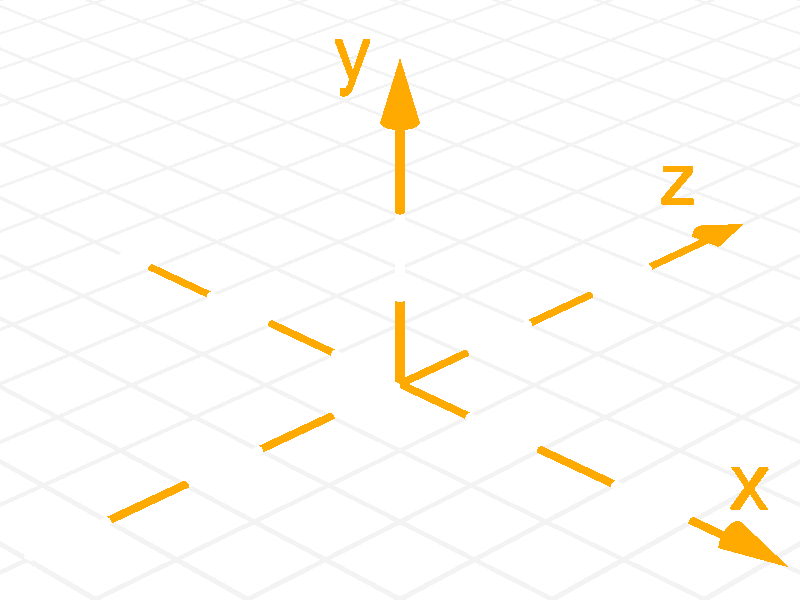 // POV-Ray 3.7 Scene File " ... .pov"
// author:  ...
// date:    ...
//------------------------------------------------------------------------
#version 3.7;
global_settings{ assumed_gamma 1.0 }
#default{ finish{ ambient 0.1 diffuse 0.9 }}
//------------------------------------------------------------------------
#include "colors.inc"
#include "textures.inc"
#include "glass.inc"
#include "metals.inc"
#include "golds.inc"
#include "stones.inc"
#include "woods.inc"
#include "shapes.inc"
#include "shapes2.inc"
#include "functions.inc"
#include "math.inc"
#include "transforms.inc"
//---------------------------------------------------------------------------------
//---------------------------------------------------------------------------------
#declare Camera_Number = 1 ;
//---------------------------------------------------------------------------------
// camera -------------------------------------------------------------------------
#switch ( Camera_Number )
#case (0)
  #declare Camera_Location = < 0.00, 1.00,-40.00> ;  // front view
  #declare Camera_Look_At  = < 0.00, 1.00,  0.00> ;
  #declare Camera_Angle    =  15 ;
#break
#case (1)
  #declare Camera_Location =  <20.0 , 15.0 ,-20.0> ;  // diagonal view
  #declare Camera_Look_At  =  < 0.0 , 1.0 , 0.0> ;
  #declare Camera_Angle    =  15 ;
#break
#case (2)
  #declare Camera_Location = < 3.0, 1.0 , 0.0> ;  // right side view
  #declare Camera_Look_At  = < 0.0, 1.0,  0.0> ;
  #declare Camera_Angle    =  90 ;
#break
#case (3)
  #declare Camera_Location = < 0.00, 5.00,  0+0.000> ;  // top view
  #declare Camera_Look_At  = < 0.00, 0.00,  0+0.001> ;
  #declare Camera_Angle    = 90 ;
#break
#else
  #declare Camera_Location = < 0.00, 1.00, -3.50> ;  // front view
  #declare Camera_Look_At  = < 0.00, 1.00,  0.00> ;
  #declare Camera_Angle    =  75 ;
#break
#break
#end // of "#switch ( Camera_Number )"
//--------------------------------------------------------------------------
camera{ // ultra_wide_angle // orthographic
        location Camera_Location
        right    x*image_width/image_height
        angle    Camera_Angle
        look_at  Camera_Look_At
      }
//------------------------------------------------------------------------
// sun -------------------------------------------------------------------
light_source{<-500,2000,-2000> color rgb<1,1,1>*0.9}                // sun
light_source{ Camera_Location   color rgb<0.9,0.9,1>*0.1 shadowless}// flash
// sky -------------------------------------------------------------------
sky_sphere{ pigment{ gradient <0,1,0>
                     color_map{ [0   color rgb<1,1,1>         ]//White
                                [0.4 color rgb<0.14,0.14,0.56>]//~Navy
                                [0.6 color rgb<0.14,0.14,0.56>]//~Navy
                                [1.0 color rgb<1,1,1>         ]//White
                              }
                     scale 2 }
           } // end of sky_sphere
//------------------------------------------------------------------------

//------------------------------ the Axes --------------------------------
//------------------------------------------------------------------------
#macro Axis_( AxisLen, Dark_Texture,Light_Texture)
 union{
    cylinder { <0,-AxisLen,0>,<0,AxisLen,0>,0.05
               texture{checker texture{Dark_Texture }
                               texture{Light_Texture}
                       translate<0.1,0,0.1>}
             }
    cone{<0,AxisLen,0>,0.2,<0,AxisLen+0.7,0>,0
          texture{Dark_Texture}
         }
     } // end of union
#end // of macro "Axis()"
//------------------------------------------------------------------------
#macro AxisXYZ( AxisLenX, AxisLenY, AxisLenZ, Tex_Dark, Tex_Light)
//--------------------- drawing of 3 Axes --------------------------------
#local Font_Name = "cyrvetic.ttf"
union{
#if (AxisLenX != 0)
 object { Axis_(AxisLenX, Tex_Dark, Tex_Light)   rotate< 0,0,-90>}// x-Axis
 text   { ttf Font_Name,  "x",  0.15,  0  texture{Tex_Dark}
          rotate<20,-45,0> scale 0.75 translate <AxisLenX+0.05,0.4,-0.10> no_shadow}
#end // of #if
#if (AxisLenY != 0)
 object { Axis_(AxisLenY, Tex_Dark, Tex_Light)   rotate< 0,0,  0>}// y-Axis
 text   { ttf Font_Name,  "y",  0.15,  0  texture{Tex_Dark}
          rotate<10,0,0> scale 0.75 translate <-0.65,AxisLenY+0.50,-0.10>  rotate<0,-45,0> no_shadow}
#end // of #if
#if (AxisLenZ != 0)
 object { Axis_(AxisLenZ, Tex_Dark, Tex_Light)   rotate<90,0,  0>}// z-Axis
 text   { ttf Font_Name,  "z",  0.15,  0  texture{Tex_Dark}
          rotate<20,-45,0> scale 0.85 translate <-0.75,0.2,AxisLenZ+0.10> no_shadow}
#end // of #if
} // end of union
#end// of macro "AxisXYZ( ... )"
//------------------------------------------------------------------------

#declare Texture_A_Dark  = texture {
                               pigment{ color rgb<1,0.4,0>}
                               finish { phong 1}
                             }
#declare Texture_A_Light = texture {
                               pigment{ color rgb<1,1,1>}
                               finish { phong 1}
                             }

object{ AxisXYZ( 4.50, 3.00, 5.00, Texture_A_Dark, Texture_A_Light)}
//-------------------------------------------------- end of coordinate axes


// ground -----------------------------------------------------------------
//---------------------------------<<< settings of squared plane dimensions
#declare RasterScale = 1.0;
#declare RasterHalfLine  = 0.035;
#declare RasterHalfLineZ = 0.035;
//-------------------------------------------------------------------------
#macro Raster(RScale, HLine)
       pigment{ gradient x scale RScale
                color_map{[0.000   color rgbt<1,1,1,0>*0.9]
                          [0+HLine color rgbt<1,1,1,0>*0.9]
                          [0+HLine color rgbt<1,1,1,1>]
                          [1-HLine color rgbt<1,1,1,1>]
                          [1-HLine color rgbt<1,1,1,0>*0.9]
                          [1.000   color rgbt<1,1,1,0>*0.9]} }
 #end// of Raster(RScale, HLine)-macro
//-------------------------------------------------------------------------


plane { <0,1,0>, 0    // plane with layered textures
        texture { pigment{color White*1.1}
                  finish {ambient 0.45 diffuse 0.85}}
        texture { Raster(RasterScale,RasterHalfLine ) rotate<0,0,0> }
        texture { Raster(RasterScale,RasterHalfLineZ) rotate<0,90,0>}
        rotate<0,0,0>
      }
//------------------------------------------------ end of squared plane XZ

//--------------------------------------------------------------------------
//---------------------------- objects in scene ----------------------------
//--------------------------------------------------------------------------

